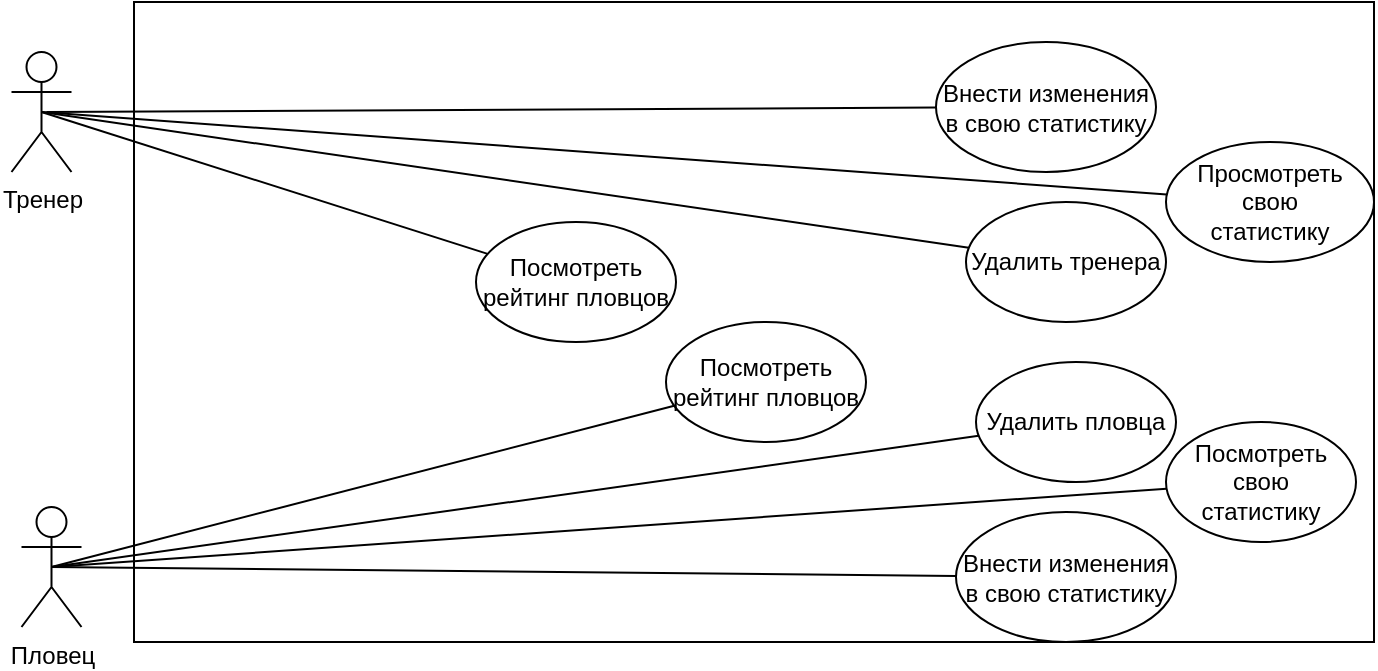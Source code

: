 <mxfile version="13.10.0" type="device"><diagram id="VTaYokF_futx6rkg2OMv" name="Use_case"><mxGraphModel dx="1355" dy="825" grid="1" gridSize="10" guides="1" tooltips="1" connect="1" arrows="1" fold="1" page="1" pageScale="1" pageWidth="827" pageHeight="1169" math="0" shadow="0"><root><mxCell id="0"/><mxCell id="1" parent="0"/><mxCell id="czC6OCYTASwaRr9P3j7Y-3" value="" style="rounded=0;whiteSpace=wrap;html=1;" parent="1" vertex="1"><mxGeometry x="164" y="270" width="620" height="320" as="geometry"/></mxCell><mxCell id="czC6OCYTASwaRr9P3j7Y-4" value="Тренер" style="shape=umlActor;verticalLabelPosition=bottom;verticalAlign=top;html=1;outlineConnect=0;" parent="1" vertex="1"><mxGeometry x="102.75" y="295" width="30" height="60" as="geometry"/></mxCell><mxCell id="czC6OCYTASwaRr9P3j7Y-6" value="" style="endArrow=none;html=1;exitX=0.5;exitY=0.5;exitDx=0;exitDy=0;exitPerimeter=0;" parent="1" source="czC6OCYTASwaRr9P3j7Y-4" target="dw9YRBVg04BNH0uPZiPv-15" edge="1"><mxGeometry width="50" height="50" relative="1" as="geometry"><mxPoint x="482.75" y="450" as="sourcePoint"/><mxPoint x="412.75" y="325" as="targetPoint"/></mxGeometry></mxCell><mxCell id="dw9YRBVg04BNH0uPZiPv-1" value="Пловец" style="shape=umlActor;verticalLabelPosition=bottom;verticalAlign=top;html=1;outlineConnect=0;" parent="1" vertex="1"><mxGeometry x="107.75" y="522.5" width="30" height="60" as="geometry"/></mxCell><mxCell id="dw9YRBVg04BNH0uPZiPv-3" value="Посмотреть свою &lt;br&gt;статистику" style="ellipse;whiteSpace=wrap;html=1;" parent="1" vertex="1"><mxGeometry x="680" y="480" width="95" height="60" as="geometry"/></mxCell><mxCell id="dw9YRBVg04BNH0uPZiPv-4" value="Внести изменения в свою статистику" style="ellipse;whiteSpace=wrap;html=1;" parent="1" vertex="1"><mxGeometry x="575" y="525" width="110" height="65" as="geometry"/></mxCell><mxCell id="dw9YRBVg04BNH0uPZiPv-5" value="" style="endArrow=none;html=1;exitX=0.5;exitY=0.5;exitDx=0;exitDy=0;exitPerimeter=0;" parent="1" source="dw9YRBVg04BNH0uPZiPv-1" target="dw9YRBVg04BNH0uPZiPv-3" edge="1"><mxGeometry width="50" height="50" relative="1" as="geometry"><mxPoint x="444" y="1080" as="sourcePoint"/><mxPoint x="274.008" y="554.541" as="targetPoint"/></mxGeometry></mxCell><mxCell id="dw9YRBVg04BNH0uPZiPv-15" value="Просмотреть свою&lt;br&gt;статистику" style="ellipse;whiteSpace=wrap;html=1;" parent="1" vertex="1"><mxGeometry x="680" y="340" width="104" height="60" as="geometry"/></mxCell><mxCell id="Bg8XPrTBJ4_yKiy-n7Rz-26" value="" style="endArrow=none;html=1;exitX=0.5;exitY=0.5;exitDx=0;exitDy=0;exitPerimeter=0;" parent="1" source="czC6OCYTASwaRr9P3j7Y-4" target="Bg8XPrTBJ4_yKiy-n7Rz-27" edge="1"><mxGeometry width="50" height="50" relative="1" as="geometry"><mxPoint x="117.75" y="455" as="sourcePoint"/><mxPoint x="262.75" y="455" as="targetPoint"/></mxGeometry></mxCell><mxCell id="Bg8XPrTBJ4_yKiy-n7Rz-27" value="Посмотреть рейтинг пловцов" style="ellipse;whiteSpace=wrap;html=1;" parent="1" vertex="1"><mxGeometry x="335" y="380" width="100" height="60" as="geometry"/></mxCell><mxCell id="W6UF8wv9C73BdJufszjG-2" value="" style="endArrow=none;html=1;" parent="1" target="jYzCD1ycOCLA5hc24-Ti-1" edge="1"><mxGeometry width="50" height="50" relative="1" as="geometry"><mxPoint x="120.25" y="325" as="sourcePoint"/><mxPoint x="550.25" y="325" as="targetPoint"/></mxGeometry></mxCell><mxCell id="W6UF8wv9C73BdJufszjG-5" value="" style="endArrow=none;html=1;exitX=0.5;exitY=0.5;exitDx=0;exitDy=0;exitPerimeter=0;" parent="1" source="dw9YRBVg04BNH0uPZiPv-1" target="dw9YRBVg04BNH0uPZiPv-4" edge="1"><mxGeometry width="50" height="50" relative="1" as="geometry"><mxPoint x="172.75" y="400" as="sourcePoint"/><mxPoint x="326.769" y="310.831" as="targetPoint"/></mxGeometry></mxCell><mxCell id="jYzCD1ycOCLA5hc24-Ti-1" value="Внести изменения в свою статистику" style="ellipse;whiteSpace=wrap;html=1;" parent="1" vertex="1"><mxGeometry x="565" y="290" width="110" height="65" as="geometry"/></mxCell><mxCell id="jYzCD1ycOCLA5hc24-Ti-2" value="Посмотреть рейтинг пловцов" style="ellipse;whiteSpace=wrap;html=1;" parent="1" vertex="1"><mxGeometry x="430" y="430" width="100" height="60" as="geometry"/></mxCell><mxCell id="jYzCD1ycOCLA5hc24-Ti-3" value="" style="endArrow=none;html=1;exitX=0.5;exitY=0.5;exitDx=0;exitDy=0;exitPerimeter=0;" parent="1" source="dw9YRBVg04BNH0uPZiPv-1" target="jYzCD1ycOCLA5hc24-Ti-2" edge="1"><mxGeometry width="50" height="50" relative="1" as="geometry"><mxPoint x="132.75" y="230" as="sourcePoint"/><mxPoint x="281.822" y="292.767" as="targetPoint"/></mxGeometry></mxCell><mxCell id="jYzCD1ycOCLA5hc24-Ti-4" value="Удалить пловца" style="ellipse;whiteSpace=wrap;html=1;" parent="1" vertex="1"><mxGeometry x="585" y="450" width="100" height="60" as="geometry"/></mxCell><mxCell id="jYzCD1ycOCLA5hc24-Ti-5" value="" style="endArrow=none;html=1;exitX=0.5;exitY=0.5;exitDx=0;exitDy=0;exitPerimeter=0;" parent="1" source="dw9YRBVg04BNH0uPZiPv-1" target="jYzCD1ycOCLA5hc24-Ti-4" edge="1"><mxGeometry width="50" height="50" relative="1" as="geometry"><mxPoint x="132.75" y="562.5" as="sourcePoint"/><mxPoint x="359.022" y="467.189" as="targetPoint"/></mxGeometry></mxCell><mxCell id="jYzCD1ycOCLA5hc24-Ti-6" value="Удалить тренера" style="ellipse;whiteSpace=wrap;html=1;" parent="1" vertex="1"><mxGeometry x="580" y="370" width="100" height="60" as="geometry"/></mxCell><mxCell id="jYzCD1ycOCLA5hc24-Ti-7" value="" style="endArrow=none;html=1;exitX=0.5;exitY=0.5;exitDx=0;exitDy=0;exitPerimeter=0;" parent="1" source="czC6OCYTASwaRr9P3j7Y-4" target="jYzCD1ycOCLA5hc24-Ti-6" edge="1"><mxGeometry width="50" height="50" relative="1" as="geometry"><mxPoint x="127.75" y="602.5" as="sourcePoint"/><mxPoint x="583.928" y="486.656" as="targetPoint"/></mxGeometry></mxCell></root></mxGraphModel></diagram></mxfile>